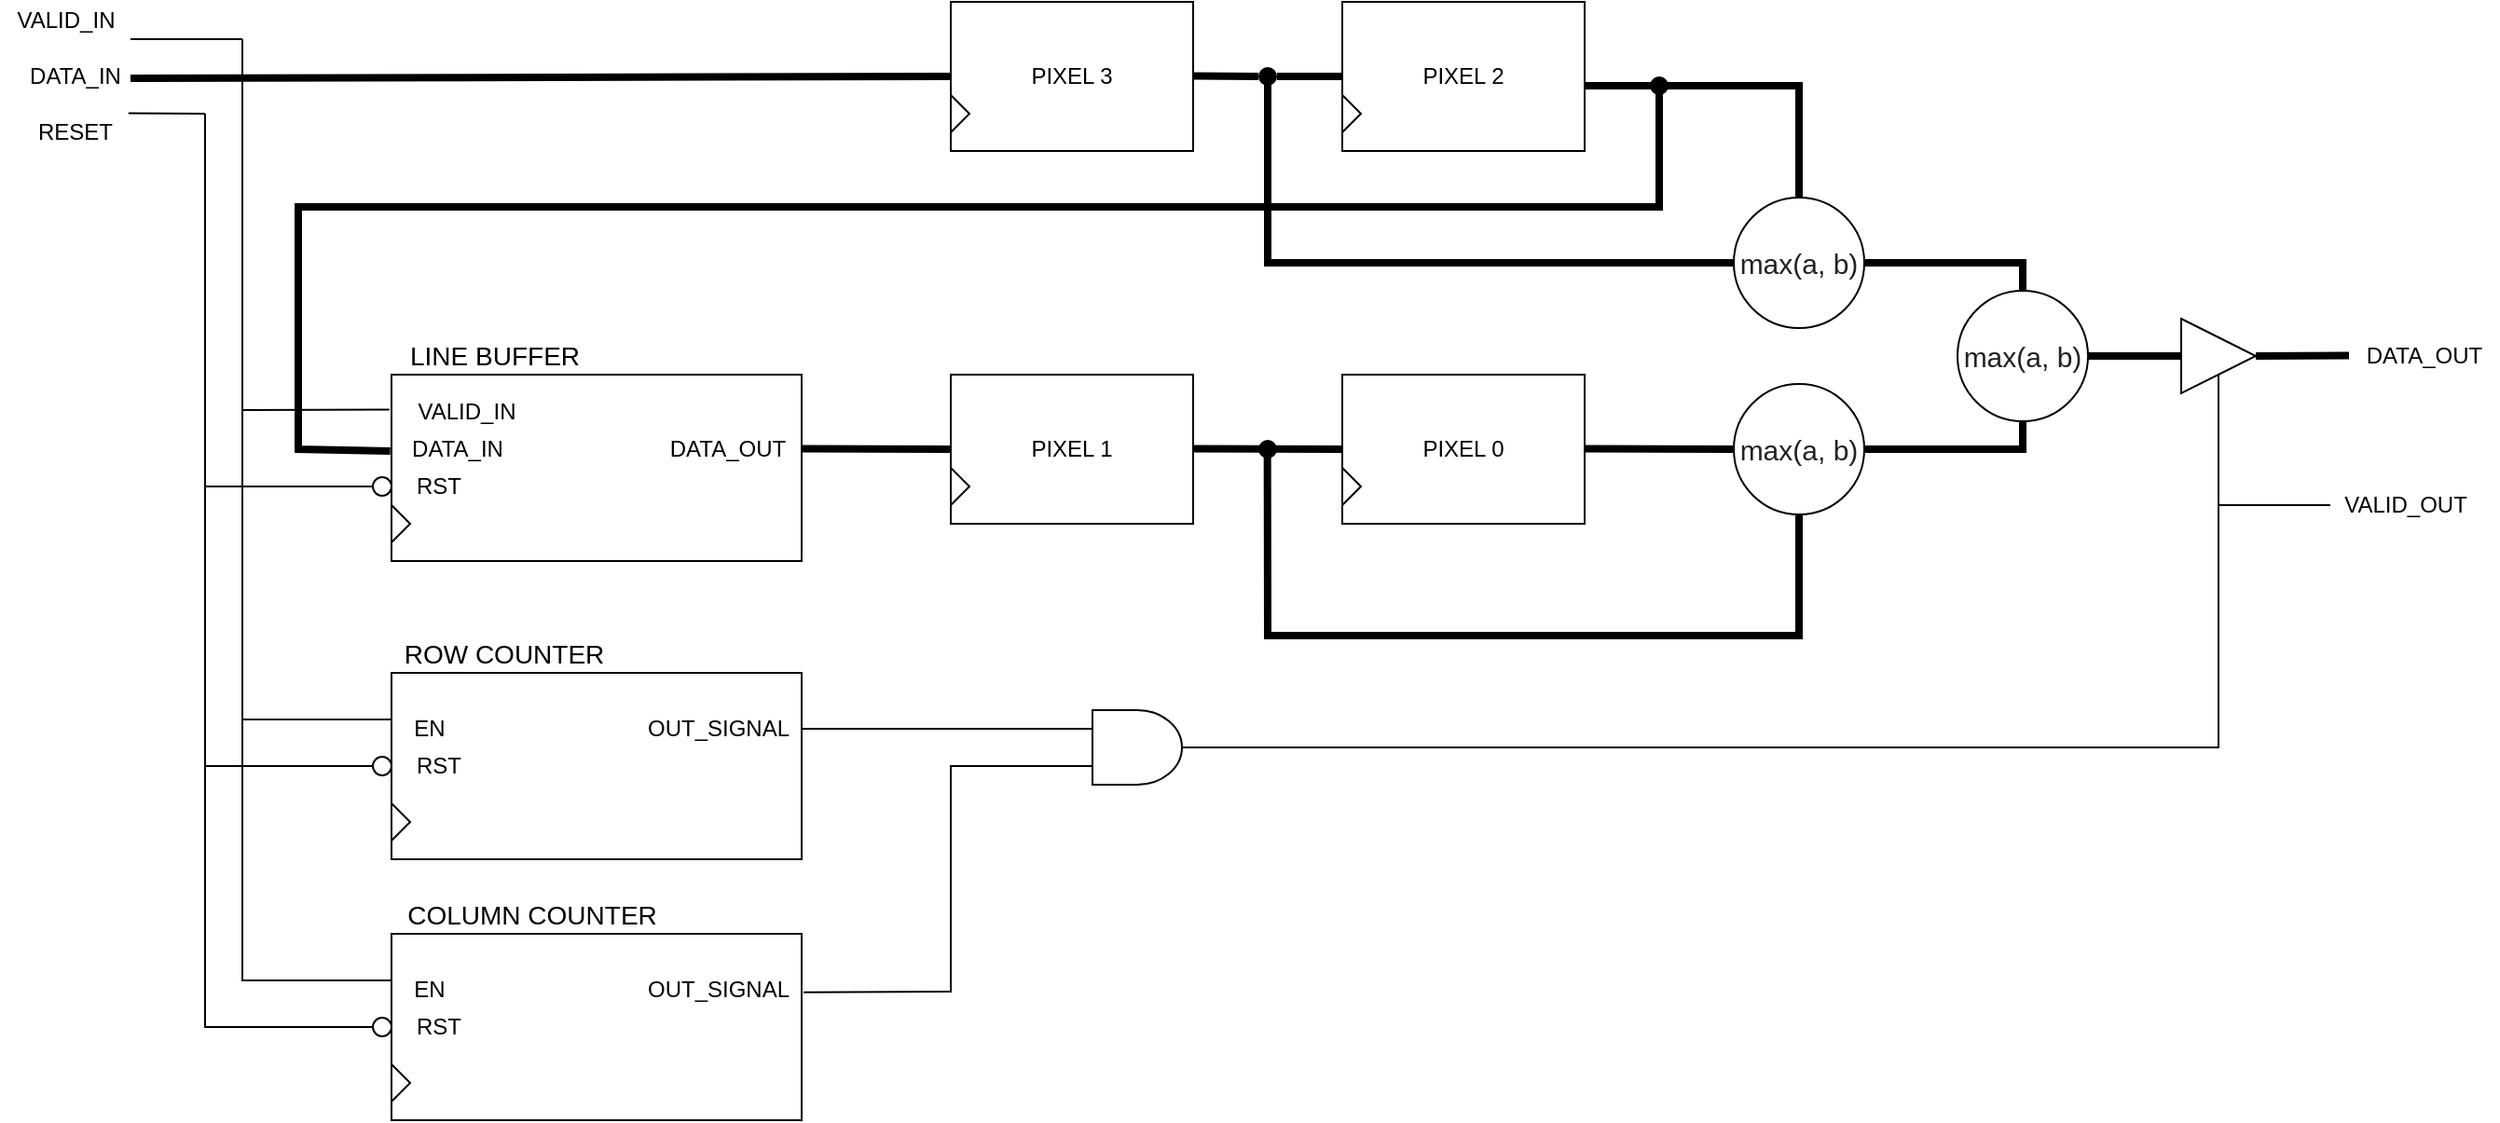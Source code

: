<mxfile version="14.8.6" type="device"><diagram id="tn8cuHLNg6ce-VOb_U5Y" name="Page-1"><mxGraphModel dx="413" dy="230" grid="1" gridSize="10" guides="1" tooltips="1" connect="1" arrows="1" fold="1" page="1" pageScale="1" pageWidth="1000000" pageHeight="1000000" math="0" shadow="0"><root><mxCell id="0"/><mxCell id="1" parent="0"/><mxCell id="Nfl19M5e9H6xGm5JectB-6" value="" style="endArrow=none;html=1;strokeWidth=4;entryX=0;entryY=0.5;entryDx=0;entryDy=0;" parent="1" target="Nfl19M5e9H6xGm5JectB-22" edge="1"><mxGeometry width="50" height="50" relative="1" as="geometry"><mxPoint x="420" y="371.0" as="sourcePoint"/><mxPoint x="559.34" y="371" as="targetPoint"/></mxGeometry></mxCell><mxCell id="Nfl19M5e9H6xGm5JectB-7" value="" style="endArrow=none;html=1;strokeWidth=1;" parent="1" edge="1"><mxGeometry width="50" height="50" relative="1" as="geometry"><mxPoint x="420" y="350" as="sourcePoint"/><mxPoint x="480" y="350" as="targetPoint"/></mxGeometry></mxCell><mxCell id="Nfl19M5e9H6xGm5JectB-10" value="" style="rounded=0;whiteSpace=wrap;html=1;" parent="1" vertex="1"><mxGeometry x="560" y="530" width="220" height="100" as="geometry"/></mxCell><mxCell id="Nfl19M5e9H6xGm5JectB-11" value="&lt;font style=&quot;font-size: 14px&quot;&gt;LINE BUFFER&lt;/font&gt;" style="text;html=1;align=center;verticalAlign=middle;resizable=0;points=[];autosize=1;strokeColor=none;" parent="1" vertex="1"><mxGeometry x="560" y="510" width="110" height="20" as="geometry"/></mxCell><mxCell id="Nfl19M5e9H6xGm5JectB-12" value="VALID_IN" style="text;html=1;align=center;verticalAlign=middle;resizable=0;points=[];autosize=1;strokeColor=none;" parent="1" vertex="1"><mxGeometry x="565" y="540" width="70" height="20" as="geometry"/></mxCell><mxCell id="Nfl19M5e9H6xGm5JectB-13" value="DATA_IN" style="text;html=1;align=center;verticalAlign=middle;resizable=0;points=[];autosize=1;strokeColor=none;" parent="1" vertex="1"><mxGeometry x="565" y="560" width="60" height="20" as="geometry"/></mxCell><mxCell id="Nfl19M5e9H6xGm5JectB-14" value="" style="triangle;whiteSpace=wrap;html=1;" parent="1" vertex="1"><mxGeometry x="560" y="600" width="10" height="20" as="geometry"/></mxCell><mxCell id="Nfl19M5e9H6xGm5JectB-15" value="DATA_OUT" style="text;html=1;align=center;verticalAlign=middle;resizable=0;points=[];autosize=1;strokeColor=none;" parent="1" vertex="1"><mxGeometry x="700" y="560" width="80" height="20" as="geometry"/></mxCell><mxCell id="Nfl19M5e9H6xGm5JectB-22" value="PIXEL 3" style="rounded=0;whiteSpace=wrap;html=1;" parent="1" vertex="1"><mxGeometry x="860" y="330" width="130" height="80" as="geometry"/></mxCell><mxCell id="Nfl19M5e9H6xGm5JectB-23" value="" style="endArrow=none;html=1;strokeWidth=4;startArrow=none;" parent="1" source="PqYMf4cNSiKiM3niMYSW-3" edge="1"><mxGeometry width="50" height="50" relative="1" as="geometry"><mxPoint x="990" y="369.76" as="sourcePoint"/><mxPoint x="1070" y="370" as="targetPoint"/></mxGeometry></mxCell><mxCell id="Nfl19M5e9H6xGm5JectB-24" value="PIXEL 2" style="rounded=0;whiteSpace=wrap;html=1;" parent="1" vertex="1"><mxGeometry x="1070" y="330" width="130" height="80" as="geometry"/></mxCell><mxCell id="Nfl19M5e9H6xGm5JectB-27" value="" style="endArrow=none;html=1;strokeWidth=4;" parent="1" edge="1"><mxGeometry width="50" height="50" relative="1" as="geometry"><mxPoint x="780" y="569.76" as="sourcePoint"/><mxPoint x="860" y="570" as="targetPoint"/></mxGeometry></mxCell><mxCell id="Nfl19M5e9H6xGm5JectB-28" value="PIXEL 1" style="rounded=0;whiteSpace=wrap;html=1;" parent="1" vertex="1"><mxGeometry x="860" y="530" width="130" height="80" as="geometry"/></mxCell><mxCell id="Nfl19M5e9H6xGm5JectB-29" value="" style="endArrow=none;html=1;strokeWidth=4;" parent="1" edge="1"><mxGeometry width="50" height="50" relative="1" as="geometry"><mxPoint x="990" y="569.76" as="sourcePoint"/><mxPoint x="1070" y="570" as="targetPoint"/></mxGeometry></mxCell><mxCell id="Nfl19M5e9H6xGm5JectB-30" value="PIXEL 0" style="rounded=0;whiteSpace=wrap;html=1;" parent="1" vertex="1"><mxGeometry x="1070" y="530" width="130" height="80" as="geometry"/></mxCell><mxCell id="Nfl19M5e9H6xGm5JectB-31" value="" style="endArrow=none;html=1;strokeWidth=4;entryX=0;entryY=0.5;entryDx=0;entryDy=0;" parent="1" target="Nfl19M5e9H6xGm5JectB-135" edge="1"><mxGeometry width="50" height="50" relative="1" as="geometry"><mxPoint x="1200" y="569.76" as="sourcePoint"/><mxPoint x="1280" y="570" as="targetPoint"/></mxGeometry></mxCell><mxCell id="Nfl19M5e9H6xGm5JectB-39" value="&lt;span style=&quot;color: rgb(34 , 34 , 34) ; font-family: &amp;#34;google sans&amp;#34; , &amp;#34;arial&amp;#34; , sans-serif ; text-align: left ; background-color: rgb(255 , 255 , 255)&quot;&gt;&lt;font style=&quot;font-size: 15px&quot;&gt;max(a, b)&lt;/font&gt;&lt;/span&gt;" style="ellipse;whiteSpace=wrap;html=1;aspect=fixed;" parent="1" vertex="1"><mxGeometry x="1280" y="435" width="70" height="70" as="geometry"/></mxCell><mxCell id="Nfl19M5e9H6xGm5JectB-51" value="" style="endArrow=none;html=1;strokeWidth=4;exitX=-0.003;exitY=0.41;exitDx=0;exitDy=0;arcSize=0;exitPerimeter=0;" parent="1" source="Nfl19M5e9H6xGm5JectB-10" edge="1"><mxGeometry width="50" height="50" relative="1" as="geometry"><mxPoint x="510" y="550" as="sourcePoint"/><mxPoint x="1240" y="375" as="targetPoint"/><Array as="points"><mxPoint x="510" y="570"/><mxPoint x="510" y="440"/><mxPoint x="1240" y="440"/></Array></mxGeometry></mxCell><mxCell id="Nfl19M5e9H6xGm5JectB-56" value="" style="endArrow=none;html=1;strokeWidth=4;exitX=0;exitY=0.5;exitDx=0;exitDy=0;arcSize=0;" parent="1" source="Nfl19M5e9H6xGm5JectB-39" edge="1"><mxGeometry width="50" height="50" relative="1" as="geometry"><mxPoint x="1060" y="530" as="sourcePoint"/><mxPoint x="1030" y="370" as="targetPoint"/><Array as="points"><mxPoint x="1030" y="470"/></Array></mxGeometry></mxCell><mxCell id="Nfl19M5e9H6xGm5JectB-57" value="" style="endArrow=none;html=1;strokeWidth=4;exitX=0.5;exitY=0;exitDx=0;exitDy=0;arcSize=0;" parent="1" source="Nfl19M5e9H6xGm5JectB-39" edge="1"><mxGeometry width="50" height="50" relative="1" as="geometry"><mxPoint x="1159.66" y="435" as="sourcePoint"/><mxPoint x="1200" y="375" as="targetPoint"/><Array as="points"><mxPoint x="1315" y="375"/></Array></mxGeometry></mxCell><mxCell id="Nfl19M5e9H6xGm5JectB-59" value="" style="endArrow=none;html=1;strokeWidth=4;exitX=0.5;exitY=1;exitDx=0;exitDy=0;arcSize=0;" parent="1" source="Nfl19M5e9H6xGm5JectB-135" edge="1"><mxGeometry width="50" height="50" relative="1" as="geometry"><mxPoint x="1230" y="680" as="sourcePoint"/><mxPoint x="1029.83" y="570" as="targetPoint"/><Array as="points"><mxPoint x="1315" y="670"/><mxPoint x="1030" y="670"/></Array></mxGeometry></mxCell><mxCell id="Nfl19M5e9H6xGm5JectB-78" value="" style="endArrow=none;html=1;strokeWidth=4;exitX=1;exitY=0.5;exitDx=0;exitDy=0;" parent="1" source="Nfl19M5e9H6xGm5JectB-138" edge="1" target="jUpBPrt_0KbHKXTVlbiw-1"><mxGeometry width="50" height="50" relative="1" as="geometry"><mxPoint x="1840.0" y="520" as="sourcePoint"/><mxPoint x="1520" y="520" as="targetPoint"/></mxGeometry></mxCell><mxCell id="Nfl19M5e9H6xGm5JectB-79" value="" style="triangle;whiteSpace=wrap;html=1;" parent="1" vertex="1"><mxGeometry x="860" y="380" width="10" height="20" as="geometry"/></mxCell><mxCell id="Nfl19M5e9H6xGm5JectB-80" value="" style="triangle;whiteSpace=wrap;html=1;" parent="1" vertex="1"><mxGeometry x="1070" y="380" width="10" height="20" as="geometry"/></mxCell><mxCell id="Nfl19M5e9H6xGm5JectB-83" value="" style="triangle;whiteSpace=wrap;html=1;" parent="1" vertex="1"><mxGeometry x="1070" y="580" width="10" height="20" as="geometry"/></mxCell><mxCell id="Nfl19M5e9H6xGm5JectB-84" value="" style="triangle;whiteSpace=wrap;html=1;" parent="1" vertex="1"><mxGeometry x="860" y="580" width="10" height="20" as="geometry"/></mxCell><mxCell id="Nfl19M5e9H6xGm5JectB-89" value="RST" style="text;html=1;align=center;verticalAlign=middle;resizable=0;points=[];autosize=1;strokeColor=none;" parent="1" vertex="1"><mxGeometry x="565" y="580" width="40" height="20" as="geometry"/></mxCell><mxCell id="Nfl19M5e9H6xGm5JectB-91" value="" style="ellipse;whiteSpace=wrap;html=1;aspect=fixed;" parent="1" vertex="1"><mxGeometry x="550" y="585" width="10" height="10" as="geometry"/></mxCell><mxCell id="Nfl19M5e9H6xGm5JectB-99" value="" style="endArrow=none;html=1;strokeWidth=1;" parent="1" edge="1"><mxGeometry width="50" height="50" relative="1" as="geometry"><mxPoint x="418.9" y="389.76" as="sourcePoint"/><mxPoint x="460" y="390" as="targetPoint"/></mxGeometry></mxCell><mxCell id="Nfl19M5e9H6xGm5JectB-100" value="" style="endArrow=none;html=1;strokeWidth=1;exitX=0;exitY=0.5;exitDx=0;exitDy=0;arcSize=0;" parent="1" source="Nfl19M5e9H6xGm5JectB-91" edge="1"><mxGeometry width="50" height="50" relative="1" as="geometry"><mxPoint x="470" y="550" as="sourcePoint"/><mxPoint x="460" y="390" as="targetPoint"/><Array as="points"><mxPoint x="460" y="590"/></Array></mxGeometry></mxCell><mxCell id="Nfl19M5e9H6xGm5JectB-102" value="VALID_IN" style="text;html=1;align=center;verticalAlign=middle;resizable=0;points=[];autosize=1;strokeColor=none;" parent="1" vertex="1"><mxGeometry x="350" y="330" width="70" height="20" as="geometry"/></mxCell><mxCell id="Nfl19M5e9H6xGm5JectB-103" value="DATA_IN" style="text;html=1;align=center;verticalAlign=middle;resizable=0;points=[];autosize=1;strokeColor=none;" parent="1" vertex="1"><mxGeometry x="360" y="360" width="60" height="20" as="geometry"/></mxCell><mxCell id="Nfl19M5e9H6xGm5JectB-104" value="RESET" style="text;html=1;align=center;verticalAlign=middle;resizable=0;points=[];autosize=1;strokeColor=none;" parent="1" vertex="1"><mxGeometry x="360" y="390" width="60" height="20" as="geometry"/></mxCell><mxCell id="Nfl19M5e9H6xGm5JectB-107" value="" style="rounded=0;whiteSpace=wrap;html=1;" parent="1" vertex="1"><mxGeometry x="560" y="690" width="220" height="100" as="geometry"/></mxCell><mxCell id="Nfl19M5e9H6xGm5JectB-108" value="" style="triangle;whiteSpace=wrap;html=1;" parent="1" vertex="1"><mxGeometry x="560" y="760" width="10" height="20" as="geometry"/></mxCell><mxCell id="Nfl19M5e9H6xGm5JectB-113" value="EN" style="text;html=1;align=center;verticalAlign=middle;resizable=0;points=[];autosize=1;strokeColor=none;" parent="1" vertex="1"><mxGeometry x="565" y="710" width="30" height="20" as="geometry"/></mxCell><mxCell id="Nfl19M5e9H6xGm5JectB-114" value="RST" style="text;html=1;align=center;verticalAlign=middle;resizable=0;points=[];autosize=1;strokeColor=none;" parent="1" vertex="1"><mxGeometry x="565" y="730" width="40" height="20" as="geometry"/></mxCell><mxCell id="Nfl19M5e9H6xGm5JectB-115" value="OUT_SIGNAL" style="text;html=1;align=center;verticalAlign=middle;resizable=0;points=[];autosize=1;strokeColor=none;" parent="1" vertex="1"><mxGeometry x="690" y="710" width="90" height="20" as="geometry"/></mxCell><mxCell id="Nfl19M5e9H6xGm5JectB-116" value="" style="ellipse;whiteSpace=wrap;html=1;aspect=fixed;" parent="1" vertex="1"><mxGeometry x="550" y="735" width="10" height="10" as="geometry"/></mxCell><mxCell id="Nfl19M5e9H6xGm5JectB-119" value="&lt;font style=&quot;font-size: 14px&quot;&gt;ROW COUNTER&lt;/font&gt;" style="text;html=1;align=center;verticalAlign=middle;resizable=0;points=[];autosize=1;strokeColor=none;" parent="1" vertex="1"><mxGeometry x="560" y="670" width="120" height="20" as="geometry"/></mxCell><mxCell id="Nfl19M5e9H6xGm5JectB-120" value="" style="endArrow=none;html=1;strokeWidth=1;exitX=0;exitY=0.5;exitDx=0;exitDy=0;arcSize=0;" parent="1" source="Nfl19M5e9H6xGm5JectB-116" edge="1"><mxGeometry width="50" height="50" relative="1" as="geometry"><mxPoint x="550" y="1000" as="sourcePoint"/><mxPoint x="460" y="590" as="targetPoint"/><Array as="points"><mxPoint x="460" y="740"/></Array></mxGeometry></mxCell><mxCell id="Nfl19M5e9H6xGm5JectB-121" value="" style="endArrow=none;html=1;strokeWidth=1;exitX=0;exitY=0.25;exitDx=0;exitDy=0;arcSize=0;" parent="1" source="Nfl19M5e9H6xGm5JectB-107" edge="1"><mxGeometry width="50" height="50" relative="1" as="geometry"><mxPoint x="560" y="980" as="sourcePoint"/><mxPoint x="480" y="350" as="targetPoint"/><Array as="points"><mxPoint x="480" y="715"/></Array></mxGeometry></mxCell><mxCell id="Nfl19M5e9H6xGm5JectB-123" value="" style="endArrow=none;html=1;strokeWidth=1;exitX=1;exitY=0.5;exitDx=0;exitDy=0;exitPerimeter=0;" parent="1" edge="1"><mxGeometry width="50" height="50" relative="1" as="geometry"><mxPoint x="1540" y="600.0" as="sourcePoint"/><mxPoint x="1600" y="600" as="targetPoint"/></mxGeometry></mxCell><mxCell id="Nfl19M5e9H6xGm5JectB-124" value="DATA_OUT" style="text;html=1;align=center;verticalAlign=middle;resizable=0;points=[];autosize=1;strokeColor=none;" parent="1" vertex="1"><mxGeometry x="1610" y="510" width="80" height="20" as="geometry"/></mxCell><mxCell id="Nfl19M5e9H6xGm5JectB-125" value="VALID_OUT" style="text;html=1;align=center;verticalAlign=middle;resizable=0;points=[];autosize=1;strokeColor=none;" parent="1" vertex="1"><mxGeometry x="1600" y="590" width="80" height="20" as="geometry"/></mxCell><mxCell id="Nfl19M5e9H6xGm5JectB-135" value="&lt;span style=&quot;color: rgb(34 , 34 , 34) ; font-family: &amp;#34;google sans&amp;#34; , &amp;#34;arial&amp;#34; , sans-serif ; text-align: left ; background-color: rgb(255 , 255 , 255)&quot;&gt;&lt;font style=&quot;font-size: 15px&quot;&gt;max(a, b)&lt;/font&gt;&lt;/span&gt;" style="ellipse;whiteSpace=wrap;html=1;aspect=fixed;" parent="1" vertex="1"><mxGeometry x="1280" y="535" width="70" height="70" as="geometry"/></mxCell><mxCell id="Nfl19M5e9H6xGm5JectB-138" value="&lt;span style=&quot;color: rgb(34 , 34 , 34) ; font-family: &amp;#34;google sans&amp;#34; , &amp;#34;arial&amp;#34; , sans-serif ; text-align: left ; background-color: rgb(255 , 255 , 255)&quot;&gt;&lt;font style=&quot;font-size: 15px&quot;&gt;max(a, b)&lt;/font&gt;&lt;/span&gt;" style="ellipse;whiteSpace=wrap;html=1;aspect=fixed;" parent="1" vertex="1"><mxGeometry x="1400" y="485" width="70" height="70" as="geometry"/></mxCell><mxCell id="Nfl19M5e9H6xGm5JectB-139" value="" style="endArrow=none;html=1;strokeWidth=4;exitX=0.5;exitY=0;exitDx=0;exitDy=0;entryX=1;entryY=0.5;entryDx=0;entryDy=0;arcSize=0;" parent="1" source="Nfl19M5e9H6xGm5JectB-138" target="Nfl19M5e9H6xGm5JectB-39" edge="1"><mxGeometry width="50" height="50" relative="1" as="geometry"><mxPoint x="1515" y="490.0" as="sourcePoint"/><mxPoint x="1400" y="430" as="targetPoint"/><Array as="points"><mxPoint x="1435" y="470"/></Array></mxGeometry></mxCell><mxCell id="Nfl19M5e9H6xGm5JectB-140" value="" style="endArrow=none;html=1;strokeWidth=4;exitX=0.5;exitY=1;exitDx=0;exitDy=0;entryX=1;entryY=0.5;entryDx=0;entryDy=0;arcSize=0;" parent="1" source="Nfl19M5e9H6xGm5JectB-138" target="Nfl19M5e9H6xGm5JectB-135" edge="1"><mxGeometry width="50" height="50" relative="1" as="geometry"><mxPoint x="1515" y="595.0" as="sourcePoint"/><mxPoint x="1350.0" y="575.0" as="targetPoint"/><Array as="points"><mxPoint x="1435" y="570"/></Array></mxGeometry></mxCell><mxCell id="PqYMf4cNSiKiM3niMYSW-1" value="" style="ellipse;whiteSpace=wrap;html=1;aspect=fixed;strokeColor=none;fillColor=#000000;" parent="1" vertex="1"><mxGeometry x="1235" y="370" width="10" height="10" as="geometry"/></mxCell><mxCell id="PqYMf4cNSiKiM3niMYSW-3" value="" style="ellipse;whiteSpace=wrap;html=1;aspect=fixed;strokeColor=none;fillColor=#000000;" parent="1" vertex="1"><mxGeometry x="1025" y="365" width="10" height="10" as="geometry"/></mxCell><mxCell id="PqYMf4cNSiKiM3niMYSW-4" value="" style="endArrow=none;html=1;strokeWidth=4;" parent="1" target="PqYMf4cNSiKiM3niMYSW-3" edge="1"><mxGeometry width="50" height="50" relative="1" as="geometry"><mxPoint x="990.0" y="369.76" as="sourcePoint"/><mxPoint x="1070.0" y="370" as="targetPoint"/></mxGeometry></mxCell><mxCell id="PqYMf4cNSiKiM3niMYSW-5" value="" style="ellipse;whiteSpace=wrap;html=1;aspect=fixed;strokeColor=none;fillColor=#000000;" parent="1" vertex="1"><mxGeometry x="1025" y="565" width="10" height="10" as="geometry"/></mxCell><mxCell id="PqYMf4cNSiKiM3niMYSW-8" value="" style="endArrow=none;html=1;exitX=-0.005;exitY=0.187;exitDx=0;exitDy=0;exitPerimeter=0;" parent="1" source="Nfl19M5e9H6xGm5JectB-10" edge="1"><mxGeometry width="50" height="50" relative="1" as="geometry"><mxPoint x="660" y="600" as="sourcePoint"/><mxPoint x="480" y="549" as="targetPoint"/></mxGeometry></mxCell><mxCell id="j2ZbQkPxIUElsswmBp5Q-1" value="" style="rounded=0;whiteSpace=wrap;html=1;" parent="1" vertex="1"><mxGeometry x="560" y="830" width="220" height="100" as="geometry"/></mxCell><mxCell id="j2ZbQkPxIUElsswmBp5Q-2" value="" style="triangle;whiteSpace=wrap;html=1;" parent="1" vertex="1"><mxGeometry x="560" y="900" width="10" height="20" as="geometry"/></mxCell><mxCell id="j2ZbQkPxIUElsswmBp5Q-3" value="EN" style="text;html=1;align=center;verticalAlign=middle;resizable=0;points=[];autosize=1;strokeColor=none;" parent="1" vertex="1"><mxGeometry x="565" y="850" width="30" height="20" as="geometry"/></mxCell><mxCell id="j2ZbQkPxIUElsswmBp5Q-4" value="RST" style="text;html=1;align=center;verticalAlign=middle;resizable=0;points=[];autosize=1;strokeColor=none;" parent="1" vertex="1"><mxGeometry x="565" y="870" width="40" height="20" as="geometry"/></mxCell><mxCell id="j2ZbQkPxIUElsswmBp5Q-5" value="OUT_SIGNAL" style="text;html=1;align=center;verticalAlign=middle;resizable=0;points=[];autosize=1;strokeColor=none;" parent="1" vertex="1"><mxGeometry x="690" y="850" width="90" height="20" as="geometry"/></mxCell><mxCell id="j2ZbQkPxIUElsswmBp5Q-6" value="" style="ellipse;whiteSpace=wrap;html=1;aspect=fixed;" parent="1" vertex="1"><mxGeometry x="550" y="875" width="10" height="10" as="geometry"/></mxCell><mxCell id="j2ZbQkPxIUElsswmBp5Q-7" value="&lt;font style=&quot;font-size: 14px&quot;&gt;COLUMN COUNTER&lt;/font&gt;" style="text;html=1;align=center;verticalAlign=middle;resizable=0;points=[];autosize=1;strokeColor=none;" parent="1" vertex="1"><mxGeometry x="560" y="810" width="150" height="20" as="geometry"/></mxCell><mxCell id="j2ZbQkPxIUElsswmBp5Q-8" value="" style="endArrow=none;html=1;exitX=0;exitY=0.5;exitDx=0;exitDy=0;rounded=0;" parent="1" source="j2ZbQkPxIUElsswmBp5Q-6" edge="1"><mxGeometry width="50" height="50" relative="1" as="geometry"><mxPoint x="430" y="875" as="sourcePoint"/><mxPoint x="460" y="740" as="targetPoint"/><Array as="points"><mxPoint x="460" y="880"/></Array></mxGeometry></mxCell><mxCell id="j2ZbQkPxIUElsswmBp5Q-9" value="" style="endArrow=none;html=1;exitX=0;exitY=0.25;exitDx=0;exitDy=0;rounded=0;" parent="1" source="j2ZbQkPxIUElsswmBp5Q-1" edge="1"><mxGeometry width="50" height="50" relative="1" as="geometry"><mxPoint x="480" y="840" as="sourcePoint"/><mxPoint x="480" y="710" as="targetPoint"/><Array as="points"><mxPoint x="480" y="855"/></Array></mxGeometry></mxCell><mxCell id="j2ZbQkPxIUElsswmBp5Q-10" value="" style="verticalLabelPosition=bottom;shadow=0;dashed=0;align=center;html=1;verticalAlign=top;shape=mxgraph.electrical.logic_gates.logic_gate;operation=and;" parent="1" vertex="1"><mxGeometry x="920" y="710" width="80" height="40" as="geometry"/></mxCell><mxCell id="j2ZbQkPxIUElsswmBp5Q-12" value="" style="endArrow=none;html=1;entryX=0;entryY=0.25;entryDx=0;entryDy=0;entryPerimeter=0;" parent="1" target="j2ZbQkPxIUElsswmBp5Q-10" edge="1"><mxGeometry width="50" height="50" relative="1" as="geometry"><mxPoint x="780" y="720" as="sourcePoint"/><mxPoint x="920" y="780" as="targetPoint"/></mxGeometry></mxCell><mxCell id="j2ZbQkPxIUElsswmBp5Q-13" value="" style="endArrow=none;html=1;entryX=0;entryY=0.75;entryDx=0;entryDy=0;entryPerimeter=0;exitX=1.011;exitY=0.57;exitDx=0;exitDy=0;exitPerimeter=0;rounded=0;" parent="1" source="j2ZbQkPxIUElsswmBp5Q-5" target="j2ZbQkPxIUElsswmBp5Q-10" edge="1"><mxGeometry width="50" height="50" relative="1" as="geometry"><mxPoint x="850" y="840" as="sourcePoint"/><mxPoint x="900" y="790" as="targetPoint"/><Array as="points"><mxPoint x="860" y="861"/><mxPoint x="860" y="740"/></Array></mxGeometry></mxCell><mxCell id="j2ZbQkPxIUElsswmBp5Q-14" value="" style="endArrow=none;html=1;exitX=1;exitY=0.5;exitDx=0;exitDy=0;exitPerimeter=0;rounded=0;entryX=0.5;entryY=1;entryDx=0;entryDy=0;" parent="1" source="j2ZbQkPxIUElsswmBp5Q-10" target="jUpBPrt_0KbHKXTVlbiw-1" edge="1"><mxGeometry width="50" height="50" relative="1" as="geometry"><mxPoint x="1120" y="710" as="sourcePoint"/><mxPoint x="1567.99" y="542" as="targetPoint"/><Array as="points"><mxPoint x="1540" y="730"/><mxPoint x="1540" y="542"/></Array></mxGeometry></mxCell><mxCell id="jUpBPrt_0KbHKXTVlbiw-1" value="" style="triangle;whiteSpace=wrap;html=1;" vertex="1" parent="1"><mxGeometry x="1520" y="500" width="40" height="40" as="geometry"/></mxCell><mxCell id="jUpBPrt_0KbHKXTVlbiw-2" value="" style="endArrow=none;html=1;strokeWidth=4;exitX=1;exitY=0.5;exitDx=0;exitDy=0;" edge="1" parent="1" source="jUpBPrt_0KbHKXTVlbiw-1"><mxGeometry width="50" height="50" relative="1" as="geometry"><mxPoint x="1560.0" y="519.76" as="sourcePoint"/><mxPoint x="1610" y="519.76" as="targetPoint"/></mxGeometry></mxCell></root></mxGraphModel></diagram></mxfile>